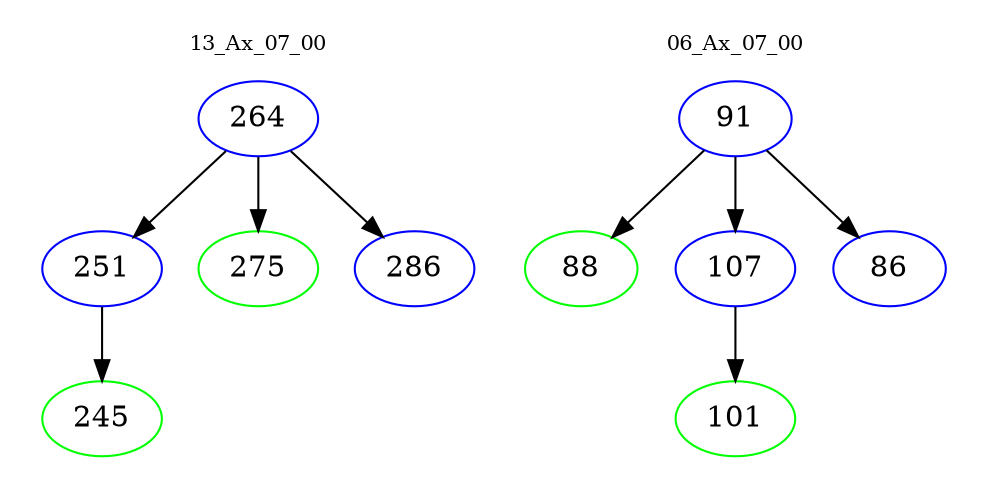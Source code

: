 digraph{
subgraph cluster_0 {
color = white
label = "13_Ax_07_00";
fontsize=10;
T0_264 [label="264", color="blue"]
T0_264 -> T0_251 [color="black"]
T0_251 [label="251", color="blue"]
T0_251 -> T0_245 [color="black"]
T0_245 [label="245", color="green"]
T0_264 -> T0_275 [color="black"]
T0_275 [label="275", color="green"]
T0_264 -> T0_286 [color="black"]
T0_286 [label="286", color="blue"]
}
subgraph cluster_1 {
color = white
label = "06_Ax_07_00";
fontsize=10;
T1_91 [label="91", color="blue"]
T1_91 -> T1_88 [color="black"]
T1_88 [label="88", color="green"]
T1_91 -> T1_107 [color="black"]
T1_107 [label="107", color="blue"]
T1_107 -> T1_101 [color="black"]
T1_101 [label="101", color="green"]
T1_91 -> T1_86 [color="black"]
T1_86 [label="86", color="blue"]
}
}
